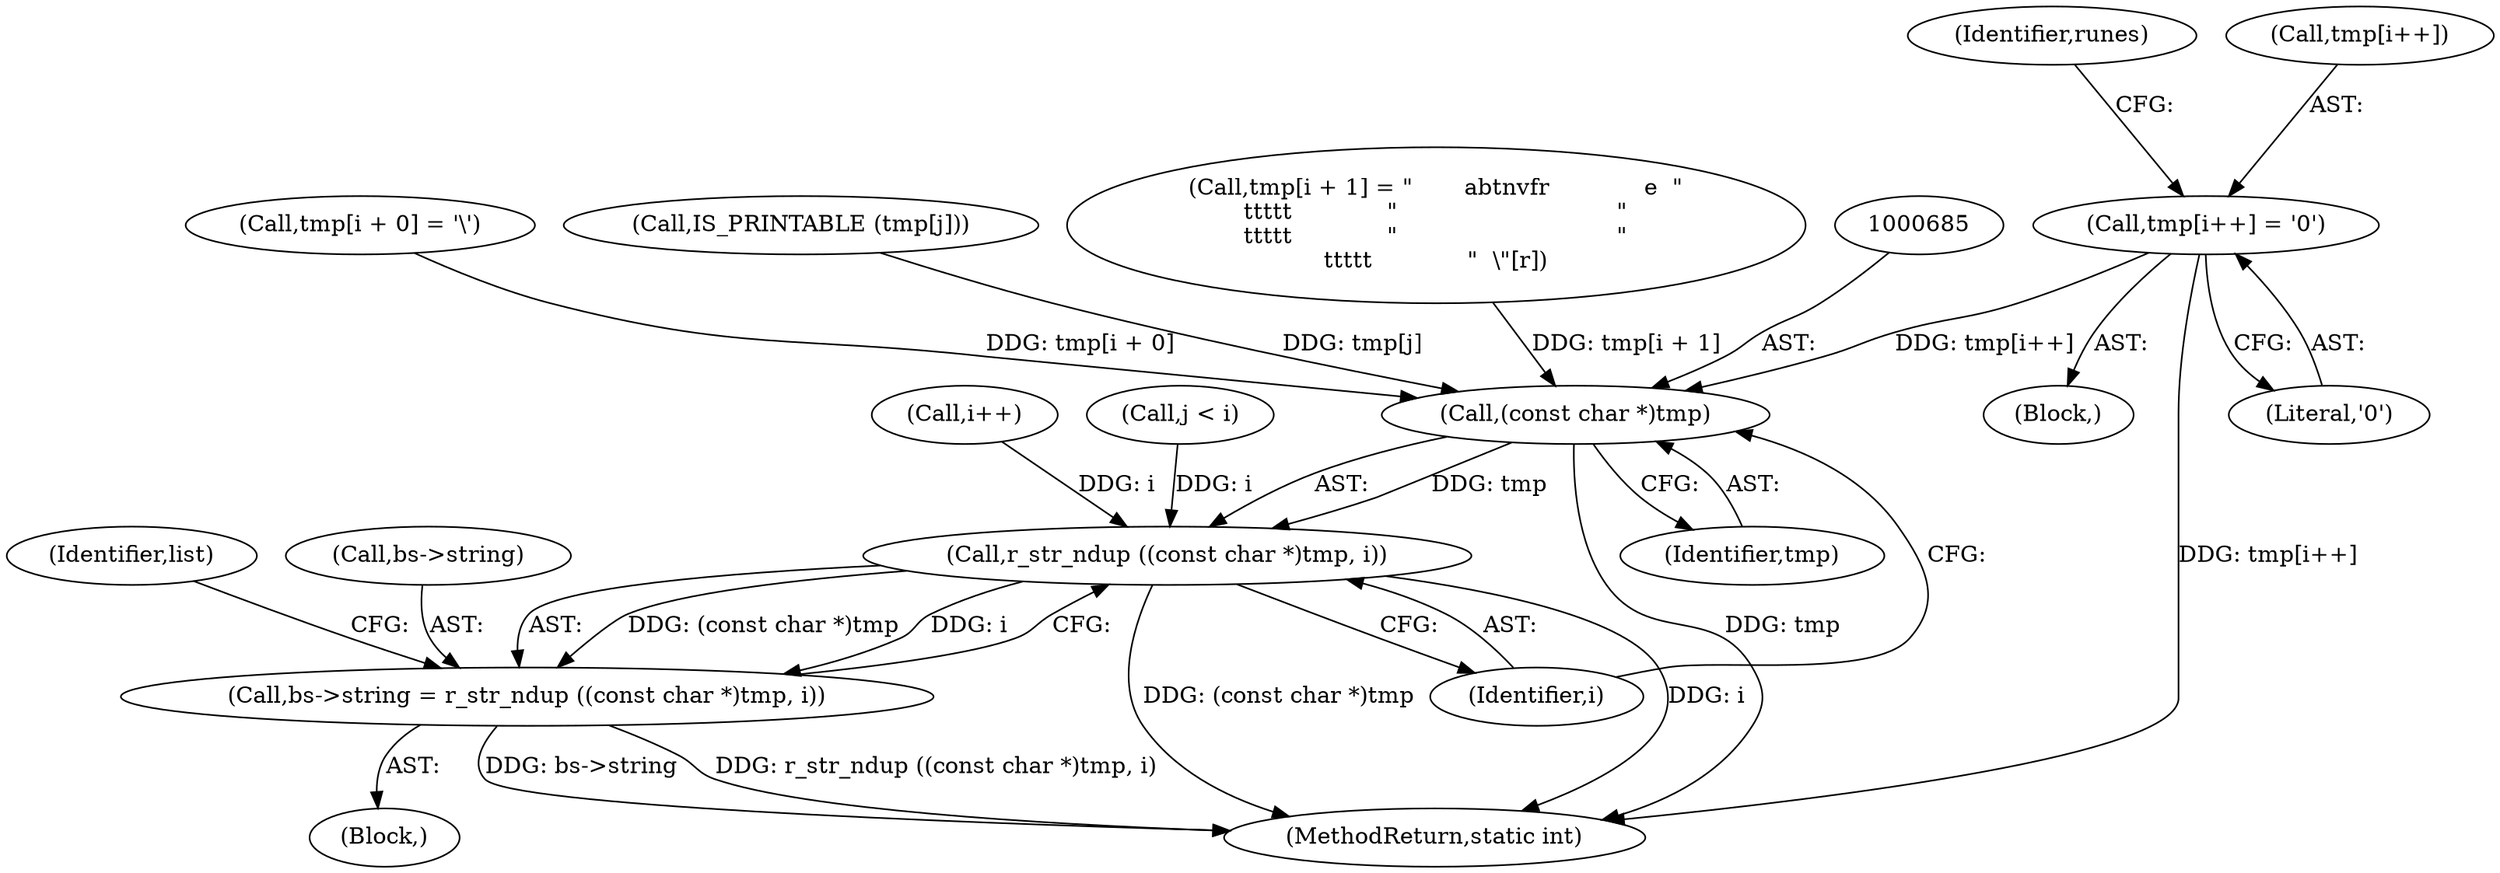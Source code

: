 digraph "0_radare2_3fcf41ed96ffa25b38029449520c8d0a198745f3@array" {
"1000510" [label="(Call,tmp[i++] = '\0')"];
"1000684" [label="(Call,(const char *)tmp)"];
"1000683" [label="(Call,r_str_ndup ((const char *)tmp, i))"];
"1000679" [label="(Call,bs->string = r_str_ndup ((const char *)tmp, i))"];
"1000185" [label="(Block,)"];
"1000483" [label="(Call,tmp[i + 0] = '\\')"];
"1000684" [label="(Call,(const char *)tmp)"];
"1000518" [label="(Identifier,runes)"];
"1000510" [label="(Call,tmp[i++] = '\0')"];
"1000687" [label="(Identifier,i)"];
"1000679" [label="(Call,bs->string = r_str_ndup ((const char *)tmp, i))"];
"1000683" [label="(Call,r_str_ndup ((const char *)tmp, i))"];
"1000558" [label="(Call,IS_PRINTABLE (tmp[j]))"];
"1000705" [label="(MethodReturn,static int)"];
"1000689" [label="(Identifier,list)"];
"1000680" [label="(Call,bs->string)"];
"1000686" [label="(Identifier,tmp)"];
"1000515" [label="(Literal,'\0')"];
"1000513" [label="(Call,i++)"];
"1000511" [label="(Call,tmp[i++])"];
"1000520" [label="(Block,)"];
"1000490" [label="(Call,tmp[i + 1] = \"       abtnvfr             e  \"\n\t\t\t\t\t             \"                              \"\n\t\t\t\t\t             \"                              \"\n\t\t\t\t\t             \"  \\\"[r])"];
"1000531" [label="(Call,j < i)"];
"1000510" -> "1000185"  [label="AST: "];
"1000510" -> "1000515"  [label="CFG: "];
"1000511" -> "1000510"  [label="AST: "];
"1000515" -> "1000510"  [label="AST: "];
"1000518" -> "1000510"  [label="CFG: "];
"1000510" -> "1000705"  [label="DDG: tmp[i++]"];
"1000510" -> "1000684"  [label="DDG: tmp[i++]"];
"1000684" -> "1000683"  [label="AST: "];
"1000684" -> "1000686"  [label="CFG: "];
"1000685" -> "1000684"  [label="AST: "];
"1000686" -> "1000684"  [label="AST: "];
"1000687" -> "1000684"  [label="CFG: "];
"1000684" -> "1000705"  [label="DDG: tmp"];
"1000684" -> "1000683"  [label="DDG: tmp"];
"1000490" -> "1000684"  [label="DDG: tmp[i + 1]"];
"1000558" -> "1000684"  [label="DDG: tmp[j]"];
"1000483" -> "1000684"  [label="DDG: tmp[i + 0]"];
"1000683" -> "1000679"  [label="AST: "];
"1000683" -> "1000687"  [label="CFG: "];
"1000687" -> "1000683"  [label="AST: "];
"1000679" -> "1000683"  [label="CFG: "];
"1000683" -> "1000705"  [label="DDG: (const char *)tmp"];
"1000683" -> "1000705"  [label="DDG: i"];
"1000683" -> "1000679"  [label="DDG: (const char *)tmp"];
"1000683" -> "1000679"  [label="DDG: i"];
"1000531" -> "1000683"  [label="DDG: i"];
"1000513" -> "1000683"  [label="DDG: i"];
"1000679" -> "1000520"  [label="AST: "];
"1000680" -> "1000679"  [label="AST: "];
"1000689" -> "1000679"  [label="CFG: "];
"1000679" -> "1000705"  [label="DDG: bs->string"];
"1000679" -> "1000705"  [label="DDG: r_str_ndup ((const char *)tmp, i)"];
}
